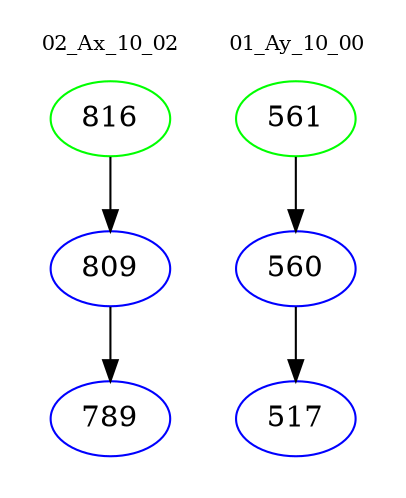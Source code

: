 digraph{
subgraph cluster_0 {
color = white
label = "02_Ax_10_02";
fontsize=10;
T0_816 [label="816", color="green"]
T0_816 -> T0_809 [color="black"]
T0_809 [label="809", color="blue"]
T0_809 -> T0_789 [color="black"]
T0_789 [label="789", color="blue"]
}
subgraph cluster_1 {
color = white
label = "01_Ay_10_00";
fontsize=10;
T1_561 [label="561", color="green"]
T1_561 -> T1_560 [color="black"]
T1_560 [label="560", color="blue"]
T1_560 -> T1_517 [color="black"]
T1_517 [label="517", color="blue"]
}
}

